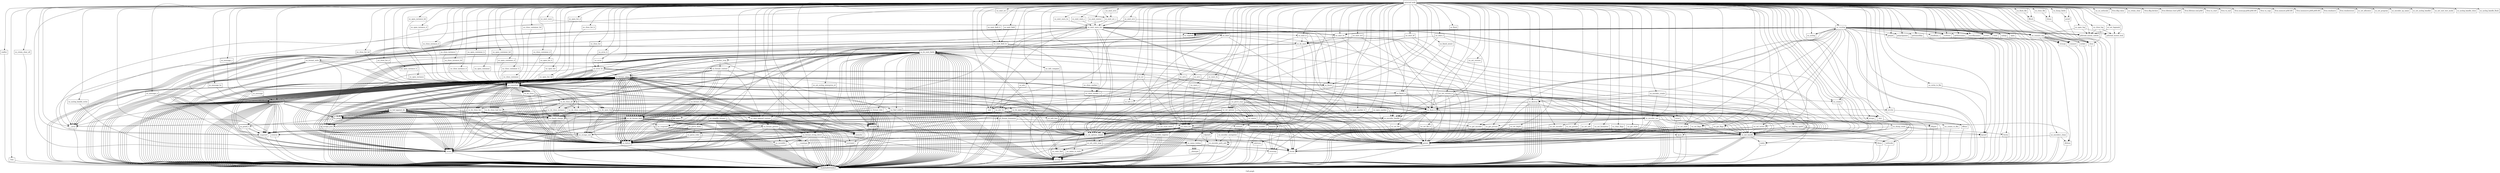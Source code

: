digraph "Call graph" {
	label="Call graph";

	Node0x805542890 [shape=record,label="{external node}"];
	Node0x805542890 -> Node0x805542920;
	Node0x805542890 -> Node0x805542980;
	Node0x805542890 -> Node0x8055429e0;
	Node0x805542890 -> Node0x805542a40;
	Node0x805542890 -> Node0x805542aa0;
	Node0x805542890 -> Node0x805542b00;
	Node0x805542890 -> Node0x805542b60;
	Node0x805542890 -> Node0x805542bc0;
	Node0x805542890 -> Node0x805542c20;
	Node0x805542890 -> Node0x805542c80;
	Node0x805542890 -> Node0x805542d40;
	Node0x805542890 -> Node0x805543160;
	Node0x805542890 -> Node0x805542e00;
	Node0x805542890 -> Node0x805542ec0;
	Node0x805542890 -> Node0x8055434c0;
	Node0x805542890 -> Node0x805543520;
	Node0x805542890 -> Node0x805542f20;
	Node0x805542890 -> Node0x805542fe0;
	Node0x805542890 -> Node0x805543580;
	Node0x805542890 -> Node0x805543040;
	Node0x805542890 -> Node0x8055430a0;
	Node0x805542890 -> Node0x805543100;
	Node0x805542890 -> Node0x805543340;
	Node0x805542890 -> Node0x8055433a0;
	Node0x805542890 -> Node0x8055436a0;
	Node0x805542890 -> Node0x805543700;
	Node0x805542890 -> Node0x805543760;
	Node0x805542890 -> Node0x8055431c0;
	Node0x805542890 -> Node0x805543220;
	Node0x805542890 -> Node0x805543280;
	Node0x805542890 -> Node0x8055437c0;
	Node0x805542890 -> Node0x805543820;
	Node0x805542890 -> Node0x805543880;
	Node0x805542890 -> Node0x8055438e0;
	Node0x805542890 -> Node0x805543940;
	Node0x805542890 -> Node0x8055439a0;
	Node0x805542890 -> Node0x805543a00;
	Node0x805542890 -> Node0x805543a60;
	Node0x805542890 -> Node0x805543ac0;
	Node0x805542890 -> Node0x805543c40;
	Node0x805542890 -> Node0x805543ee0;
	Node0x805542890 -> Node0x805543f40;
	Node0x805542890 -> Node0x805543fa0;
	Node0x805542890 -> Node0x8055f3000;
	Node0x805542890 -> Node0x8055f3540;
	Node0x805542890 -> Node0x8055f3480;
	Node0x805542890 -> Node0x8055f34e0;
	Node0x805542890 -> Node0x8055f3300;
	Node0x805542890 -> Node0x8055f3660;
	Node0x805542890 -> Node0x8055f35a0;
	Node0x805542890 -> Node0x8055f36c0;
	Node0x805542890 -> Node0x8055f3720;
	Node0x805542890 -> Node0x8055f3420;
	Node0x805542890 -> Node0x8055f3780;
	Node0x805542890 -> Node0x8055f37e0;
	Node0x805542890 -> Node0x8055f3840;
	Node0x805542890 -> Node0x8055f38a0;
	Node0x805542890 -> Node0x8055f3900;
	Node0x805542890 -> Node0x8055f3960;
	Node0x805542890 -> Node0x8055f39c0;
	Node0x805542890 -> Node0x8055f3a20;
	Node0x805542890 -> Node0x8055f3a80;
	Node0x805542890 -> Node0x8055f3ae0;
	Node0x805542890 -> Node0x8055f3b40;
	Node0x805542890 -> Node0x8055f3ba0;
	Node0x805542890 -> Node0x8055f3c00;
	Node0x805542890 -> Node0x8055f3c60;
	Node0x805542890 -> Node0x8055f3d20;
	Node0x805542890 -> Node0x8055f3d80;
	Node0x805542890 -> Node0x8055f3de0;
	Node0x805542890 -> Node0x8055f3ea0;
	Node0x805542890 -> Node0x8055f3f00;
	Node0x805542890 -> Node0x8055f3f60;
	Node0x805542890 -> Node0x8055f3fc0;
	Node0x805542890 -> Node0x8055f4020;
	Node0x805542890 -> Node0x8055f4080;
	Node0x805542890 -> Node0x8055f40e0;
	Node0x805542890 -> Node0x8055f4140;
	Node0x805542890 -> Node0x8055f41a0;
	Node0x805542890 -> Node0x8055f42c0;
	Node0x805542890 -> Node0x8055f46e0;
	Node0x805542890 -> Node0x8055f4860;
	Node0x805542890 -> Node0x8055f48c0;
	Node0x805542890 -> Node0x8055f4920;
	Node0x805542890 -> Node0x8055f4980;
	Node0x805542890 -> Node0x8055f49e0;
	Node0x805542890 -> Node0x8055f4a40;
	Node0x805542890 -> Node0x8055f4aa0;
	Node0x805542890 -> Node0x8055f4b00;
	Node0x805542890 -> Node0x8055f4b60;
	Node0x805542890 -> Node0x8055f4bc0;
	Node0x805542890 -> Node0x8055f4c20;
	Node0x805542890 -> Node0x8055f4c80;
	Node0x805542890 -> Node0x8055f4ce0;
	Node0x805542890 -> Node0x8055f4d40;
	Node0x805542890 -> Node0x8055f4da0;
	Node0x805542890 -> Node0x8055f4e00;
	Node0x805542890 -> Node0x8055f4e60;
	Node0x805542890 -> Node0x8055f4ec0;
	Node0x805542890 -> Node0x8055f4f20;
	Node0x805542890 -> Node0x8055f4f80;
	Node0x805542890 -> Node0x8055f4fe0;
	Node0x805542890 -> Node0x8055f5040;
	Node0x805542890 -> Node0x8055f50a0;
	Node0x805542890 -> Node0x8055f5100;
	Node0x805542890 -> Node0x8055f5160;
	Node0x805542890 -> Node0x8055f51c0;
	Node0x805542890 -> Node0x8055f5220;
	Node0x805542890 -> Node0x8055f5280;
	Node0x805542890 -> Node0x8055f52e0;
	Node0x805542890 -> Node0x8055f5340;
	Node0x805542890 -> Node0x8055f53a0;
	Node0x805542890 -> Node0x8055f5400;
	Node0x805542890 -> Node0x8055f5460;
	Node0x805542890 -> Node0x8055f54c0;
	Node0x805542890 -> Node0x8055f5520;
	Node0x805542890 -> Node0x8055f5580;
	Node0x805542890 -> Node0x8055f55e0;
	Node0x805542890 -> Node0x8055f5640;
	Node0x805542890 -> Node0x8055f56a0;
	Node0x805542890 -> Node0x8055f5700;
	Node0x805542890 -> Node0x8055f5760;
	Node0x805542890 -> Node0x8055f57c0;
	Node0x805542890 -> Node0x8055f5820;
	Node0x805542890 -> Node0x8055f5880;
	Node0x805542890 -> Node0x8055f58e0;
	Node0x805542890 -> Node0x8055f5940;
	Node0x805542890 -> Node0x8055f59a0;
	Node0x805542890 -> Node0x8055f5a00;
	Node0x805542890 -> Node0x8055f5a60;
	Node0x805542890 -> Node0x8055f5ac0;
	Node0x805542890 -> Node0x8055f5b20;
	Node0x805542890 -> Node0x8055f5b80;
	Node0x805542890 -> Node0x8055f5be0;
	Node0x805542890 -> Node0x8055f5c40;
	Node0x805542890 -> Node0x8055f5ca0;
	Node0x805542890 -> Node0x8055f5d00;
	Node0x805542890 -> Node0x8055f5d60;
	Node0x805542890 -> Node0x8055f5dc0;
	Node0x805542890 -> Node0x8055f5e20;
	Node0x805542890 -> Node0x8055f5e80;
	Node0x805542890 -> Node0x8055f5ee0;
	Node0x805542890 -> Node0x8055f5f40;
	Node0x805542890 -> Node0x8055f5fa0;
	Node0x805542890 -> Node0x80504f000;
	Node0x805542890 -> Node0x80504f060;
	Node0x805542890 -> Node0x80504f0c0;
	Node0x805542890 -> Node0x80504f120;
	Node0x805542890 -> Node0x80504f180;
	Node0x805542890 -> Node0x80504f1e0;
	Node0x805542890 -> Node0x80504f240;
	Node0x805542890 -> Node0x80504f2a0;
	Node0x805542890 -> Node0x80504f300;
	Node0x805542890 -> Node0x80504f360;
	Node0x805542890 -> Node0x80504f3c0;
	Node0x805542890 -> Node0x8055f3e40;
	Node0x805542890 -> Node0x80504f420;
	Node0x805542890 -> Node0x80504f480;
	Node0x805542890 -> Node0x805543be0;
	Node0x805542890 -> Node0x80504f4e0;
	Node0x805542890 -> Node0x80504f540;
	Node0x805542890 -> Node0x80504f5a0;
	Node0x805542890 -> Node0x80504f600;
	Node0x805542890 -> Node0x80504f660;
	Node0x805542890 -> Node0x80504f720;
	Node0x805542890 -> Node0x80504f780;
	Node0x805542890 -> Node0x80504f7e0;
	Node0x805542890 -> Node0x80504f840;
	Node0x805542890 -> Node0x80504f8a0;
	Node0x805542890 -> Node0x80504f900;
	Node0x805542890 -> Node0x80504f960;
	Node0x805542890 -> Node0x80504f9c0;
	Node0x805542890 -> Node0x80504fa20;
	Node0x805542890 -> Node0x80504fa80;
	Node0x805542890 -> Node0x80504fae0;
	Node0x805542890 -> Node0x80504fb40;
	Node0x805542890 -> Node0x80504fba0;
	Node0x805542890 -> Node0x80504ffc0;
	Node0x805542890 -> Node0x805050020;
	Node0x805542890 -> Node0x805050080;
	Node0x805542890 -> Node0x80504fc00;
	Node0x805542890 -> Node0x80504fc60;
	Node0x805542890 -> Node0x80504fd20;
	Node0x805542890 -> Node0x80504fd80;
	Node0x805542890 -> Node0x80504fde0;
	Node0x805542890 -> Node0x80504fe40;
	Node0x805542890 -> Node0x80504fea0;
	Node0x805542890 -> Node0x80504ff00;
	Node0x805542890 -> Node0x80504ff60;
	Node0x805542920 [shape=record,label="{realloc}"];
	Node0x805542920 -> Node0x8055428c0;
	Node0x805542980 [shape=record,label="{free}"];
	Node0x805542980 -> Node0x8055428c0;
	Node0x8055429e0 [shape=record,label="{xo_no_setlocale}"];
	Node0x805542a40 [shape=record,label="{xo_retain_clear_all}"];
	Node0x805542a40 -> Node0x8055428c0;
	Node0x805542aa0 [shape=record,label="{llvm.dbg.value}"];
	Node0x805542b00 [shape=record,label="{xo_retain_clear}"];
	Node0x805542b60 [shape=record,label="{llvm.dbg.declare}"];
	Node0x805542bc0 [shape=record,label="{llvm.lifetime.start.p0i8}"];
	Node0x805542c20 [shape=record,label="{llvm.lifetime.end.p0i8}"];
	Node0x805542c80 [shape=record,label="{xo_warn_hc}"];
	Node0x805542c80 -> Node0x805542ce0;
	Node0x805542d40 [shape=record,label="{llvm.va_start}"];
	Node0x805542ce0 [shape=record,label="{xo_warn_hcv}"];
	Node0x805542ce0 -> Node0x805542da0;
	Node0x805542ce0 -> Node0x805542e00;
	Node0x805542ce0 -> Node0x805542e60;
	Node0x805542ce0 -> Node0x805542ec0;
	Node0x805542ce0 -> Node0x805542ec0;
	Node0x805542ce0 -> Node0x8055428c0;
	Node0x805542ce0 -> Node0x8055428c0;
	Node0x805542ce0 -> Node0x805542f20;
	Node0x805542ce0 -> Node0x8055428c0;
	Node0x805542ce0 -> Node0x805542f20;
	Node0x805542ce0 -> Node0x805542f80;
	Node0x805542ce0 -> Node0x8055428c0;
	Node0x805542ce0 -> Node0x8055428c0;
	Node0x805542ce0 -> Node0x805542fe0;
	Node0x805542ce0 -> Node0x8055428c0;
	Node0x805542ce0 -> Node0x805542ec0;
	Node0x805542ce0 -> Node0x8055428c0;
	Node0x805542ce0 -> Node0x8055428c0;
	Node0x805542ce0 -> Node0x8055428c0;
	Node0x805542ce0 -> Node0x8055428c0;
	Node0x805542ce0 -> Node0x805543040;
	Node0x805542ce0 -> Node0x805542fe0;
	Node0x805542ce0 -> Node0x8055430a0;
	Node0x805542ce0 -> Node0x805543100;
	Node0x805543160 [shape=record,label="{llvm.va_end}"];
	Node0x805542da0 [shape=record,label="{xo_init_handle}"];
	Node0x805542da0 -> Node0x8055431c0;
	Node0x805542da0 -> Node0x805543220;
	Node0x805542da0 -> Node0x805542e00;
	Node0x805542da0 -> Node0x805542e00;
	Node0x805542da0 -> Node0x805542e00;
	Node0x805542da0 -> Node0x805543280;
	Node0x805542da0 -> Node0x8055428c0;
	Node0x805542da0 -> Node0x8055428c0;
	Node0x805542da0 -> Node0x8055428c0;
	Node0x805542da0 -> Node0x8055432e0;
	Node0x805542e00 [shape=record,label="{getenv}"];
	Node0x805542e00 -> Node0x8055428c0;
	Node0x805542e60 [shape=record,label="{xo_set_options_simple}"];
	Node0x805542e60 -> Node0x805542ec0;
	Node0x805542e60 -> Node0x805543340;
	Node0x805542e60 -> Node0x805543340;
	Node0x805542e60 -> Node0x8055433a0;
	Node0x805542e60 -> Node0x805543400;
	Node0x805542e60 -> Node0x805543460;
	Node0x805542e60 -> Node0x8055433a0;
	Node0x805542e60 -> Node0x8055432e0;
	Node0x805542ec0 [shape=record,label="{strlen}"];
	Node0x805542ec0 -> Node0x8055428c0;
	Node0x8055434c0 [shape=record,label="{llvm.memcpy.p0i8.p0i8.i64}"];
	Node0x805543520 [shape=record,label="{llvm.va_copy}"];
	Node0x805542f20 [shape=record,label="{vsnprintf}"];
	Node0x805542f20 -> Node0x8055428c0;
	Node0x805542f80 [shape=record,label="{xo_escape_xml}"];
	Node0x805542f80 -> Node0x8055428c0;
	Node0x805542f80 -> Node0x805542ec0;
	Node0x805542fe0 [shape=record,label="{strerror}"];
	Node0x805542fe0 -> Node0x8055428c0;
	Node0x805543580 [shape=record,label="{llvm.memset.p0i8.i64}"];
	Node0x805543040 [shape=record,label="{vfprintf}"];
	Node0x805543040 -> Node0x8055428c0;
	Node0x8055430a0 [shape=record,label="{fprintf}"];
	Node0x8055430a0 -> Node0x8055428c0;
	Node0x805543100 [shape=record,label="{fputc}"];
	Node0x805543100 -> Node0x8055428c0;
	Node0x805543340 [shape=record,label="{strchr}"];
	Node0x805543340 -> Node0x8055428c0;
	Node0x8055433a0 [shape=record,label="{strcmp}"];
	Node0x8055433a0 -> Node0x8055428c0;
	Node0x805543400 [shape=record,label="{xo_set_color_map}"];
	Node0x805543400 -> Node0x805542ec0;
	Node0x805543400 -> Node0x805543340;
	Node0x805543400 -> Node0x805543340;
	Node0x805543400 -> Node0x8055435e0;
	Node0x805543400 -> Node0x8055435e0;
	Node0x8055438e0 [shape=record,label="{__error}"];
	Node0x8055438e0 -> Node0x8055428c0;
	Node0x805543460 [shape=record,label="{xo_name_lookup}"];
	Node0x805543460 -> Node0x805542ec0;
	Node0x805543460 -> Node0x805543640;
	Node0x805543460 -> Node0x805543640;
	Node0x805543460 -> Node0x805543640;
	Node0x805543460 -> Node0x8055436a0;
	Node0x8055432e0 [shape=record,label="{xo_failure}"];
	Node0x8055432e0 -> Node0x805542ce0;
	Node0x805543640 [shape=record,label="{__sbistype}"];
	Node0x8055436a0 [shape=record,label="{strncmp}"];
	Node0x8055436a0 -> Node0x8055428c0;
	Node0x8055435e0 [shape=record,label="{xo_color_find}"];
	Node0x8055435e0 -> Node0x8055433a0;
	Node0x8055435e0 -> Node0x8055433a0;
	Node0x8055435e0 -> Node0x8055433a0;
	Node0x8055435e0 -> Node0x8055433a0;
	Node0x8055435e0 -> Node0x8055433a0;
	Node0x8055435e0 -> Node0x8055433a0;
	Node0x8055435e0 -> Node0x8055433a0;
	Node0x8055435e0 -> Node0x8055433a0;
	Node0x8055435e0 -> Node0x8055433a0;
	Node0x805543700 [shape=record,label="{xo_write_to_file}"];
	Node0x805543700 -> Node0x8055430a0;
	Node0x805543760 [shape=record,label="{xo_flush_file}"];
	Node0x805543760 -> Node0x8055437c0;
	Node0x8055431c0 [shape=record,label="{fileno}"];
	Node0x8055431c0 -> Node0x8055428c0;
	Node0x805543220 [shape=record,label="{isatty}"];
	Node0x805543220 -> Node0x8055428c0;
	Node0x805543280 [shape=record,label="{setlocale}"];
	Node0x805543280 -> Node0x8055428c0;
	Node0x8055437c0 [shape=record,label="{fflush}"];
	Node0x8055437c0 -> Node0x8055428c0;
	Node0x805543820 [shape=record,label="{xo_warn_c}"];
	Node0x805543820 -> Node0x805542ce0;
	Node0x805543880 [shape=record,label="{xo_warn}"];
	Node0x805543880 -> Node0x8055438e0;
	Node0x805543880 -> Node0x805542ce0;
	Node0x805543940 [shape=record,label="{xo_warnx}"];
	Node0x805543940 -> Node0x805542ce0;
	Node0x8055439a0 [shape=record,label="{xo_err}"];
	Node0x8055439a0 -> Node0x8055438e0;
	Node0x8055439a0 -> Node0x805542ce0;
	Node0x8055439a0 -> Node0x805543a00;
	Node0x8055439a0 -> Node0x805543a60;
	Node0x805543a00 [shape=record,label="{xo_finish}"];
	Node0x805543a00 -> Node0x805543ac0;
	Node0x805543a60 [shape=record,label="{exit}"];
	Node0x805543a60 -> Node0x8055428c0;
	Node0x805543ac0 [shape=record,label="{xo_finish_h}"];
	Node0x805543ac0 -> Node0x805542da0;
	Node0x805543ac0 -> Node0x805542e00;
	Node0x805543ac0 -> Node0x805542e60;
	Node0x805543ac0 -> Node0x805543b20;
	Node0x805543ac0 -> Node0x805543b80;
	Node0x805543ac0 -> Node0x805543be0;
	Node0x805543ac0 -> Node0x805543c40;
	Node0x805543b20 [shape=record,label="{xo_do_close_all}"];
	Node0x805543b20 -> Node0x805543ca0;
	Node0x805543b20 -> Node0x805543d00;
	Node0x805543b20 -> Node0x805543d60;
	Node0x805543b20 -> Node0x805543dc0;
	Node0x805543b20 -> Node0x805543e20;
	Node0x805543b20 -> Node0x8055432e0;
	Node0x805543b80 [shape=record,label="{xo_printf}"];
	Node0x805543b80 -> Node0x805543e80;
	Node0x805543c40 [shape=record,label="{xo_flush_h}"];
	Node0x805543c40 -> Node0x805542da0;
	Node0x805543c40 -> Node0x805542e00;
	Node0x805543c40 -> Node0x805542e60;
	Node0x805543c40 -> Node0x805543be0;
	Node0x805543c40 -> Node0x8055428c0;
	Node0x805543c40 -> Node0x8055428c0;
	Node0x805543c40 -> Node0x8055428c0;
	Node0x805543e80 [shape=record,label="{xo_printf_v}"];
	Node0x805543e80 -> Node0x805542f20;
	Node0x805543e80 -> Node0x8055428c0;
	Node0x805543e80 -> Node0x805542f20;
	Node0x805543ca0 [shape=record,label="{xo_do_close_container}"];
	Node0x805543ca0 -> Node0x805542da0;
	Node0x805543ca0 -> Node0x805542e00;
	Node0x805543ca0 -> Node0x805542e60;
	Node0x805543ca0 -> Node0x805542ec0;
	Node0x805543ca0 -> Node0x8055432e0;
	Node0x805543ca0 -> Node0x805543e20;
	Node0x805543ca0 -> Node0x805543b80;
	Node0x805543ca0 -> Node0x805543e20;
	Node0x805543ca0 -> Node0x805543b80;
	Node0x805543ca0 -> Node0x805543e20;
	Node0x805543ca0 -> Node0x805543e20;
	Node0x805543ca0 -> Node0x805543be0;
	Node0x805543d00 [shape=record,label="{xo_do_close_list}"];
	Node0x805543d00 -> Node0x805542ec0;
	Node0x805543d00 -> Node0x8055432e0;
	Node0x805543d00 -> Node0x805543e20;
	Node0x805543d00 -> Node0x805543b80;
	Node0x805543d00 -> Node0x805543e20;
	Node0x805543d00 -> Node0x805543be0;
	Node0x805543d00 -> Node0x805543e20;
	Node0x805543d60 [shape=record,label="{xo_do_close_instance}"];
	Node0x805543d60 -> Node0x805542da0;
	Node0x805543d60 -> Node0x805542e00;
	Node0x805543d60 -> Node0x805542e60;
	Node0x805543d60 -> Node0x805542ec0;
	Node0x805543d60 -> Node0x8055432e0;
	Node0x805543d60 -> Node0x805543e20;
	Node0x805543d60 -> Node0x805543b80;
	Node0x805543d60 -> Node0x805543e20;
	Node0x805543d60 -> Node0x805543b80;
	Node0x805543d60 -> Node0x805543e20;
	Node0x805543d60 -> Node0x805543e20;
	Node0x805543d60 -> Node0x805543be0;
	Node0x805543dc0 [shape=record,label="{xo_do_close_leaf_list}"];
	Node0x805543dc0 -> Node0x805542ec0;
	Node0x805543dc0 -> Node0x8055432e0;
	Node0x805543dc0 -> Node0x805543e20;
	Node0x805543dc0 -> Node0x805543b80;
	Node0x805543dc0 -> Node0x805543be0;
	Node0x805543dc0 -> Node0x805543e20;
	Node0x805543e20 [shape=record,label="{xo_depth_change}"];
	Node0x805543e20 -> Node0x8055428c0;
	Node0x805543e20 -> Node0x8055432e0;
	Node0x805543e20 -> Node0x805542ec0;
	Node0x805543e20 -> Node0x8055428c0;
	Node0x805543e20 -> Node0x8055432e0;
	Node0x805543e20 -> Node0x8055433a0;
	Node0x805543e20 -> Node0x8055432e0;
	Node0x805543e20 -> Node0x8055432e0;
	Node0x805543e20 -> Node0x8055432e0;
	Node0x805543e20 -> Node0x8055428c0;
	Node0x805543e20 -> Node0x8055428c0;
	Node0x805543ee0 [shape=record,label="{xo_errx}"];
	Node0x805543ee0 -> Node0x805542ce0;
	Node0x805543ee0 -> Node0x805543a00;
	Node0x805543ee0 -> Node0x805543a60;
	Node0x805543f40 [shape=record,label="{xo_errc}"];
	Node0x805543f40 -> Node0x805542ce0;
	Node0x805543f40 -> Node0x805543a00;
	Node0x805543f40 -> Node0x805543a60;
	Node0x805543fa0 [shape=record,label="{xo_message_hcv}"];
	Node0x805543fa0 -> Node0x805542da0;
	Node0x805543fa0 -> Node0x805542e00;
	Node0x805543fa0 -> Node0x805542e60;
	Node0x805543fa0 -> Node0x805542ec0;
	Node0x805543fa0 -> Node0x8055428c0;
	Node0x805543fa0 -> Node0x8055428c0;
	Node0x805543fa0 -> Node0x805542f20;
	Node0x805543fa0 -> Node0x8055428c0;
	Node0x805543fa0 -> Node0x805542f20;
	Node0x805543fa0 -> Node0x805542f80;
	Node0x805543fa0 -> Node0x805542fe0;
	Node0x805543fa0 -> Node0x8055428c0;
	Node0x805543fa0 -> Node0x805542ec0;
	Node0x805543fa0 -> Node0x8055428c0;
	Node0x805543fa0 -> Node0x8055428c0;
	Node0x805543fa0 -> Node0x8055428c0;
	Node0x805543fa0 -> Node0x8055428c0;
	Node0x805543fa0 -> Node0x8055428c0;
	Node0x805543fa0 -> Node0x8055428c0;
	Node0x805543fa0 -> Node0x805542f20;
	Node0x805543fa0 -> Node0x805542f20;
	Node0x805543fa0 -> Node0x805542fe0;
	Node0x805543fa0 -> Node0x8055f3000;
	Node0x805543fa0 -> Node0x8055f3060;
	Node0x805543fa0 -> Node0x805543e80;
	Node0x805543fa0 -> Node0x805542fe0;
	Node0x805543fa0 -> Node0x805543b80;
	Node0x805543fa0 -> Node0x805543b80;
	Node0x805543fa0 -> Node0x8055428c0;
	Node0x805543fa0 -> Node0x8055428c0;
	Node0x805543fa0 -> Node0x805543c40;
	Node0x8055f3000 [shape=record,label="{snprintf}"];
	Node0x8055f3000 -> Node0x8055428c0;
	Node0x8055f3060 [shape=record,label="{xo_buf_append_div}"];
	Node0x8055f3060 -> Node0x805542ec0;
	Node0x8055f3060 -> Node0x8055428c0;
	Node0x8055f3060 -> Node0x8055428c0;
	Node0x8055f3060 -> Node0x8055428c0;
	Node0x8055f3060 -> Node0x805542f80;
	Node0x8055f3060 -> Node0x8055f30c0;
	Node0x8055f3060 -> Node0x8055428c0;
	Node0x8055f3060 -> Node0x8055428c0;
	Node0x8055f3060 -> Node0x8055428c0;
	Node0x8055f3060 -> Node0x8055f3120;
	Node0x8055f3060 -> Node0x8055428c0;
	Node0x8055f3060 -> Node0x805542ec0;
	Node0x8055f3060 -> Node0x8055428c0;
	Node0x8055f3060 -> Node0x8055428c0;
	Node0x8055f3060 -> Node0x8055f3120;
	Node0x8055f3060 -> Node0x8055428c0;
	Node0x8055f3060 -> Node0x8055428c0;
	Node0x8055f3060 -> Node0x8055428c0;
	Node0x8055f3060 -> Node0x8055428c0;
	Node0x8055f3060 -> Node0x805542ec0;
	Node0x8055f3060 -> Node0x8055428c0;
	Node0x8055f3060 -> Node0x8055428c0;
	Node0x8055f3060 -> Node0x8055428c0;
	Node0x8055f3060 -> Node0x8055428c0;
	Node0x8055f3060 -> Node0x805542f80;
	Node0x8055f3060 -> Node0x8055f30c0;
	Node0x8055f3060 -> Node0x8055428c0;
	Node0x8055f3060 -> Node0x8055428c0;
	Node0x8055f3060 -> Node0x805542ec0;
	Node0x8055f3060 -> Node0x8055428c0;
	Node0x8055f3060 -> Node0x8055428c0;
	Node0x8055f3060 -> Node0x805542ec0;
	Node0x8055f3060 -> Node0x8055428c0;
	Node0x8055f3060 -> Node0x805542f80;
	Node0x8055f3060 -> Node0x8055f30c0;
	Node0x8055f3060 -> Node0x8055428c0;
	Node0x8055f3060 -> Node0x805542ec0;
	Node0x8055f3060 -> Node0x8055428c0;
	Node0x8055f3060 -> Node0x8055428c0;
	Node0x8055f3060 -> Node0x8055428c0;
	Node0x8055f3060 -> Node0x805542f80;
	Node0x8055f3060 -> Node0x8055f30c0;
	Node0x8055f3060 -> Node0x8055428c0;
	Node0x8055f3060 -> Node0x8055f3180;
	Node0x8055f3060 -> Node0x8055428c0;
	Node0x8055f3060 -> Node0x805542ec0;
	Node0x8055f3060 -> Node0x8055428c0;
	Node0x8055f3060 -> Node0x805542f80;
	Node0x8055f3060 -> Node0x8055f30c0;
	Node0x8055f3060 -> Node0x8055428c0;
	Node0x8055f3060 -> Node0x8055428c0;
	Node0x8055f3060 -> Node0x805542ec0;
	Node0x8055f3060 -> Node0x8055428c0;
	Node0x8055f3060 -> Node0x805542f80;
	Node0x8055f3060 -> Node0x8055f30c0;
	Node0x8055f3060 -> Node0x8055428c0;
	Node0x8055f3060 -> Node0x8055428c0;
	Node0x8055f3060 -> Node0x8055428c0;
	Node0x8055f3060 -> Node0x8055f3120;
	Node0x8055f3060 -> Node0x8055f31e0;
	Node0x8055f3060 -> Node0x8055f3240;
	Node0x8055f3060 -> Node0x8055428c0;
	Node0x8055f3060 -> Node0x8055428c0;
	Node0x8055f3060 -> Node0x8055428c0;
	Node0x8055f30c0 [shape=record,label="{xo_escape_json}"];
	Node0x8055f30c0 -> Node0x8055428c0;
	Node0x8055f3120 [shape=record,label="{xo_do_format_field}"];
	Node0x8055f3120 -> Node0x8055f32a0;
	Node0x8055f3120 -> Node0x8055432e0;
	Node0x8055f3120 -> Node0x8055f3300;
	Node0x8055f3120 -> Node0x8055432e0;
	Node0x8055f3120 -> Node0x8055432e0;
	Node0x8055f3120 -> Node0x8055428c0;
	Node0x8055f3120 -> Node0x8055432e0;
	Node0x8055f3120 -> Node0x805542fe0;
	Node0x8055f3120 -> Node0x805542ec0;
	Node0x8055f3120 -> Node0x805542ec0;
	Node0x8055f3120 -> Node0x8055428c0;
	Node0x8055f3120 -> Node0x805542f80;
	Node0x8055f3120 -> Node0x8055f30c0;
	Node0x8055f3120 -> Node0x8055428c0;
	Node0x8055f3120 -> Node0x8055f32a0;
	Node0x8055f3120 -> Node0x8055428c0;
	Node0x8055f3120 -> Node0x8055f3360;
	Node0x8055f3120 -> Node0x805542f80;
	Node0x8055f3120 -> Node0x8055f30c0;
	Node0x8055f3120 -> Node0x8055428c0;
	Node0x8055f3120 -> Node0x8055f3300;
	Node0x8055f3120 -> Node0x8055f32a0;
	Node0x8055f3120 -> Node0x8055f33c0;
	Node0x8055f3120 -> Node0x8055f3300;
	Node0x8055f3180 [shape=record,label="{xo_info_find}"];
	Node0x8055f3180 -> Node0x8055f3420;
	Node0x8055f31e0 [shape=record,label="{xo_data_append_content}"];
	Node0x8055f31e0 -> Node0x8055f32a0;
	Node0x8055f31e0 -> Node0x8055f33c0;
	Node0x8055f3240 [shape=record,label="{xo_format_humanize}"];
	Node0x8055f3240 -> Node0x8055428c0;
	Node0x8055f3240 -> Node0x8055f3480;
	Node0x8055f3240 -> Node0x8055438e0;
	Node0x8055f3240 -> Node0x8055428c0;
	Node0x8055f3240 -> Node0x8055f34e0;
	Node0x8055f3540 [shape=record,label="{llvm.memmove.p0i8.p0i8.i64}"];
	Node0x8055f3480 [shape=record,label="{strtoull}"];
	Node0x8055f3480 -> Node0x8055428c0;
	Node0x8055f34e0 [shape=record,label="{humanize_number}"];
	Node0x8055f34e0 -> Node0x8055428c0;
	Node0x8055f32a0 [shape=record,label="{xo_format_string_direct}"];
	Node0x8055f32a0 -> Node0x8055428c0;
	Node0x8055f32a0 -> Node0x8055432e0;
	Node0x8055f32a0 -> Node0x8055432e0;
	Node0x8055f32a0 -> Node0x8055f35a0;
	Node0x8055f32a0 -> Node0x8055432e0;
	Node0x8055f32a0 -> Node0x8055f3600;
	Node0x8055f32a0 -> Node0x8055f3660;
	Node0x8055f32a0 -> Node0x805542ec0;
	Node0x8055f32a0 -> Node0x8055428c0;
	Node0x8055f32a0 -> Node0x8055428c0;
	Node0x8055f32a0 -> Node0x8055428c0;
	Node0x8055f32a0 -> Node0x8055432e0;
	Node0x8055f32a0 -> Node0x8055428c0;
	Node0x8055f32a0 -> Node0x8055428c0;
	Node0x8055f32a0 -> Node0x8055f36c0;
	Node0x8055f32a0 -> Node0x8055432e0;
	Node0x8055f33c0 [shape=record,label="{xo_format_gettext}"];
	Node0x8055f33c0 -> Node0x8055428c0;
	Node0x8055f33c0 -> Node0x8055f3300;
	Node0x8055f33c0 -> Node0x8055432e0;
	Node0x8055f33c0 -> Node0x8055432e0;
	Node0x8055f33c0 -> Node0x8055432e0;
	Node0x8055f33c0 -> Node0x8055f3660;
	Node0x8055f33c0 -> Node0x8055f3600;
	Node0x8055f33c0 -> Node0x8055f3660;
	Node0x8055f33c0 -> Node0x805542ec0;
	Node0x8055f33c0 -> Node0x8055f32a0;
	Node0x8055f3300 [shape=record,label="{memchr}"];
	Node0x8055f3300 -> Node0x8055428c0;
	Node0x8055f3660 [shape=record,label="{___runetype}"];
	Node0x8055f3660 -> Node0x8055428c0;
	Node0x8055f3600 [shape=record,label="{xo_wcwidth}"];
	Node0x8055f35a0 [shape=record,label="{mbrtowc}"];
	Node0x8055f35a0 -> Node0x8055428c0;
	Node0x8055f36c0 [shape=record,label="{wcrtomb}"];
	Node0x8055f36c0 -> Node0x8055428c0;
	Node0x8055f3720 [shape=record,label="{xo_info_compare}"];
	Node0x8055f3720 -> Node0x8055433a0;
	Node0x8055f3420 [shape=record,label="{bsearch}"];
	Node0x8055f3420 -> Node0x8055428c0;
	Node0x8055f3360 [shape=record,label="{xo_vsnprintf}"];
	Node0x8055f3360 -> Node0x8055428c0;
	Node0x8055f3360 -> Node0x805542f20;
	Node0x8055f3360 -> Node0x8055428c0;
	Node0x8055f3360 -> Node0x8055428c0;
	Node0x8055f3360 -> Node0x805542f20;
	Node0x8055f3780 [shape=record,label="{xo_message_hc}"];
	Node0x8055f3780 -> Node0x805543fa0;
	Node0x8055f37e0 [shape=record,label="{xo_message_c}"];
	Node0x8055f37e0 -> Node0x805543fa0;
	Node0x8055f3840 [shape=record,label="{xo_message_e}"];
	Node0x8055f3840 -> Node0x8055438e0;
	Node0x8055f3840 -> Node0x805543fa0;
	Node0x8055f38a0 [shape=record,label="{xo_message}"];
	Node0x8055f38a0 -> Node0x805543fa0;
	Node0x8055f3900 [shape=record,label="{xo_create}"];
	Node0x8055f3900 -> Node0x8055428c0;
	Node0x8055f3900 -> Node0x805542da0;
	Node0x8055f3960 [shape=record,label="{xo_create_to_file}"];
	Node0x8055f3960 -> Node0x8055428c0;
	Node0x8055f3960 -> Node0x805542da0;
	Node0x8055f39c0 [shape=record,label="{xo_close_file}"];
	Node0x8055f39c0 -> Node0x8055f3a20;
	Node0x8055f3a20 [shape=record,label="{fclose}"];
	Node0x8055f3a20 -> Node0x8055428c0;
	Node0x8055f3a80 [shape=record,label="{xo_set_file_h}"];
	Node0x8055f3a80 -> Node0x805542da0;
	Node0x8055f3a80 -> Node0x805542e00;
	Node0x8055f3a80 -> Node0x805542e60;
	Node0x8055f3a80 -> Node0x8055432e0;
	Node0x8055f3ae0 [shape=record,label="{xo_set_file}"];
	Node0x8055f3ae0 -> Node0x805542da0;
	Node0x8055f3ae0 -> Node0x805542e00;
	Node0x8055f3ae0 -> Node0x805542e60;
	Node0x8055f3ae0 -> Node0x8055432e0;
	Node0x8055f3b40 [shape=record,label="{xo_destroy}"];
	Node0x8055f3b40 -> Node0x805542da0;
	Node0x8055f3b40 -> Node0x805542e00;
	Node0x8055f3b40 -> Node0x805542e60;
	Node0x8055f3b40 -> Node0x805543c40;
	Node0x8055f3b40 -> Node0x8055428c0;
	Node0x8055f3b40 -> Node0x8055428c0;
	Node0x8055f3b40 -> Node0x8055428c0;
	Node0x8055f3b40 -> Node0x8055428c0;
	Node0x8055f3b40 -> Node0x8055428c0;
	Node0x8055f3b40 -> Node0x8055428c0;
	Node0x8055f3b40 -> Node0x8055428c0;
	Node0x8055f3b40 -> Node0x8055428c0;
	Node0x8055f3b40 -> Node0x8055428c0;
	Node0x8055f3ba0 [shape=record,label="{xo_set_style}"];
	Node0x8055f3ba0 -> Node0x805542da0;
	Node0x8055f3ba0 -> Node0x805542e00;
	Node0x8055f3ba0 -> Node0x805542e60;
	Node0x8055f3c00 [shape=record,label="{xo_get_style}"];
	Node0x8055f3c00 -> Node0x805542da0;
	Node0x8055f3c00 -> Node0x805542e00;
	Node0x8055f3c00 -> Node0x805542e60;
	Node0x8055f3c60 [shape=record,label="{xo_set_style_name}"];
	Node0x8055f3c60 -> Node0x8055f3cc0;
	Node0x8055f3c60 -> Node0x805542da0;
	Node0x8055f3c60 -> Node0x805542e00;
	Node0x8055f3c60 -> Node0x805542e60;
	Node0x8055f3cc0 [shape=record,label="{xo_name_to_style}"];
	Node0x8055f3cc0 -> Node0x8055433a0;
	Node0x8055f3cc0 -> Node0x8055433a0;
	Node0x8055f3cc0 -> Node0x8055433a0;
	Node0x8055f3cc0 -> Node0x8055433a0;
	Node0x8055f3cc0 -> Node0x8055433a0;
	Node0x8055f3cc0 -> Node0x8055433a0;
	Node0x8055f3d20 [shape=record,label="{xo_set_options}"];
	Node0x8055f3d20 -> Node0x805542da0;
	Node0x8055f3d20 -> Node0x805542e00;
	Node0x8055f3d20 -> Node0x805542e60;
	Node0x8055f3d20 -> Node0x8055f3d80;
	Node0x8055f3d20 -> Node0x8055f3de0;
	Node0x8055f3d20 -> Node0x805542ec0;
	Node0x8055f3d20 -> Node0x805543340;
	Node0x8055f3d20 -> Node0x805543340;
	Node0x8055f3d20 -> Node0x8055433a0;
	Node0x8055f3d20 -> Node0x805543400;
	Node0x8055f3d20 -> Node0x8055f3cc0;
	Node0x8055f3d20 -> Node0x805543940;
	Node0x8055f3d20 -> Node0x805543460;
	Node0x8055f3d20 -> Node0x8055433a0;
	Node0x8055f3d20 -> Node0x8055433a0;
	Node0x8055f3d20 -> Node0x8055f3de0;
	Node0x8055f3d20 -> Node0x8055432e0;
	Node0x8055f3d20 -> Node0x8055433a0;
	Node0x8055f3d20 -> Node0x8055432e0;
	Node0x8055f3d20 -> Node0x8055f3e40;
	Node0x8055f3d20 -> Node0x8055432e0;
	Node0x8055f3d20 -> Node0x805543940;
	Node0x8055f3d80 [shape=record,label="{strspn}"];
	Node0x8055f3d80 -> Node0x8055428c0;
	Node0x8055f3de0 [shape=record,label="{atoi}"];
	Node0x8055f3de0 -> Node0x8055428c0;
	Node0x8055f3ea0 [shape=record,label="{xo_set_flags}"];
	Node0x8055f3ea0 -> Node0x805542da0;
	Node0x8055f3ea0 -> Node0x805542e00;
	Node0x8055f3ea0 -> Node0x805542e60;
	Node0x8055f3f00 [shape=record,label="{xo_get_flags}"];
	Node0x8055f3f00 -> Node0x805542da0;
	Node0x8055f3f00 -> Node0x805542e00;
	Node0x8055f3f00 -> Node0x805542e60;
	Node0x8055f3f60 [shape=record,label="{xo_set_leading_xpath}"];
	Node0x8055f3f60 -> Node0x805542da0;
	Node0x8055f3f60 -> Node0x805542e00;
	Node0x8055f3f60 -> Node0x805542e60;
	Node0x8055f3f60 -> Node0x8055428c0;
	Node0x8055f3f60 -> Node0x805542ec0;
	Node0x8055f3f60 -> Node0x8055428c0;
	Node0x8055f3fc0 [shape=record,label="{xo_set_info}"];
	Node0x8055f3fc0 -> Node0x805542da0;
	Node0x8055f3fc0 -> Node0x805542e00;
	Node0x8055f3fc0 -> Node0x805542e60;
	Node0x8055f4020 [shape=record,label="{xo_set_formatter}"];
	Node0x8055f4020 -> Node0x805542da0;
	Node0x8055f4020 -> Node0x805542e00;
	Node0x8055f4020 -> Node0x805542e60;
	Node0x8055f4080 [shape=record,label="{xo_clear_flags}"];
	Node0x8055f4080 -> Node0x805542da0;
	Node0x8055f4080 -> Node0x805542e00;
	Node0x8055f4080 -> Node0x805542e60;
	Node0x8055f40e0 [shape=record,label="{xo_dump_fields}"];
	Node0x8055f40e0 -> Node0x8055f4140;
	Node0x8055f4140 [shape=record,label="{printf}"];
	Node0x8055f4140 -> Node0x8055428c0;
	Node0x8055f41a0 [shape=record,label="{xo_simplify_format}"];
	Node0x8055f41a0 -> Node0x805542da0;
	Node0x8055f41a0 -> Node0x805542e00;
	Node0x8055f41a0 -> Node0x805542e60;
	Node0x8055f41a0 -> Node0x8055438e0;
	Node0x8055f41a0 -> Node0x8055f4200;
	Node0x8055f41a0 -> Node0x8055428c0;
	Node0x8055f41a0 -> Node0x8055428c0;
	Node0x8055f41a0 -> Node0x8055428c0;
	Node0x8055f41a0 -> Node0x8055428c0;
	Node0x8055f41a0 -> Node0x8055428c0;
	Node0x8055f41a0 -> Node0x8055428c0;
	Node0x8055f41a0 -> Node0x8055428c0;
	Node0x8055f41a0 -> Node0x8055428c0;
	Node0x8055f41a0 -> Node0x8055428c0;
	Node0x8055f41a0 -> Node0x8055f3000;
	Node0x8055f41a0 -> Node0x805542ec0;
	Node0x8055f41a0 -> Node0x8055428c0;
	Node0x8055f41a0 -> Node0x8055428c0;
	Node0x8055f41a0 -> Node0x8055428c0;
	Node0x8055f41a0 -> Node0x8055428c0;
	Node0x8055f41a0 -> Node0x8055428c0;
	Node0x8055f4200 [shape=record,label="{xo_parse_fields}"];
	Node0x8055f4200 -> Node0x8055432e0;
	Node0x8055f4200 -> Node0x8055f4260;
	Node0x8055f4200 -> Node0x8055432e0;
	Node0x8055f4200 -> Node0x8055432e0;
	Node0x8055f4200 -> Node0x8055432e0;
	Node0x8055f4200 -> Node0x8055432e0;
	Node0x8055f4200 -> Node0x8055432e0;
	Node0x8055f4200 -> Node0x8055432e0;
	Node0x8055f4260 [shape=record,label="{xo_parse_roles}"];
	Node0x8055f4260 -> Node0x8055432e0;
	Node0x8055f4260 -> Node0x805543460;
	Node0x8055f4260 -> Node0x805543460;
	Node0x8055f4260 -> Node0x8055432e0;
	Node0x8055f4260 -> Node0x8055432e0;
	Node0x8055f4260 -> Node0x8055432e0;
	Node0x8055f4260 -> Node0x8055432e0;
	Node0x8055f42c0 [shape=record,label="{xo_emit_hv}"];
	Node0x8055f42c0 -> Node0x805542da0;
	Node0x8055f42c0 -> Node0x805542e00;
	Node0x8055f42c0 -> Node0x805542e60;
	Node0x8055f42c0 -> Node0x8055f4320;
	Node0x8055f4320 [shape=record,label="{xo_do_emit}"];
	Node0x8055f4320 -> Node0x8055438e0;
	Node0x8055f4320 -> Node0x8055f4200;
	Node0x8055f4320 -> Node0x8055428c0;
	Node0x8055f4320 -> Node0x8055f4380;
	Node0x8055f4380 [shape=record,label="{xo_do_emit_fields}"];
	Node0x8055f4380 -> Node0x805542ec0;
	Node0x8055f4380 -> Node0x8055428c0;
	Node0x8055f4380 -> Node0x8055428c0;
	Node0x8055f4380 -> Node0x8055428c0;
	Node0x8055f4380 -> Node0x8055428c0;
	Node0x8055f4380 -> Node0x8055428c0;
	Node0x8055f4380 -> Node0x805543c40;
	Node0x8055f4380 -> Node0x8055f43e0;
	Node0x8055f4380 -> Node0x8055f43e0;
	Node0x8055f4380 -> Node0x8055f31e0;
	Node0x8055f4380 -> Node0x8055f3060;
	Node0x8055f4380 -> Node0x8055f4440;
	Node0x8055f4380 -> Node0x8055432e0;
	Node0x8055f4380 -> Node0x8055f44a0;
	Node0x8055f4380 -> Node0x8055f4500;
	Node0x8055f4380 -> Node0x8055428c0;
	Node0x8055f4380 -> Node0x8055428c0;
	Node0x8055f4380 -> Node0x8055428c0;
	Node0x8055f4380 -> Node0x8055f3120;
	Node0x8055f4380 -> Node0x8055428c0;
	Node0x8055f4380 -> Node0x805542ec0;
	Node0x8055f4380 -> Node0x805543340;
	Node0x8055f4380 -> Node0x805542ec0;
	Node0x8055f4380 -> Node0x8055435e0;
	Node0x8055f4380 -> Node0x8055435e0;
	Node0x8055f4380 -> Node0x8055433a0;
	Node0x8055f4380 -> Node0x8055433a0;
	Node0x8055f4380 -> Node0x8055433a0;
	Node0x8055f4380 -> Node0x8055433a0;
	Node0x8055f4380 -> Node0x8055433a0;
	Node0x8055f4380 -> Node0x8055433a0;
	Node0x8055f4380 -> Node0x8055433a0;
	Node0x8055f4380 -> Node0x8055433a0;
	Node0x8055f4380 -> Node0x8055433a0;
	Node0x8055f4380 -> Node0x8055433a0;
	Node0x8055f4380 -> Node0x8055432e0;
	Node0x8055f4380 -> Node0x8055f3000;
	Node0x8055f4380 -> Node0x8055f3000;
	Node0x8055f4380 -> Node0x8055f3000;
	Node0x8055f4380 -> Node0x8055428c0;
	Node0x8055f4380 -> Node0x8055f3000;
	Node0x8055f4380 -> Node0x8055f3000;
	Node0x8055f4380 -> Node0x8055f3000;
	Node0x8055f4380 -> Node0x8055f3000;
	Node0x8055f4380 -> Node0x8055428c0;
	Node0x8055f4380 -> Node0x805542ec0;
	Node0x8055f4380 -> Node0x8055428c0;
	Node0x8055f4380 -> Node0x8055428c0;
	Node0x8055f4380 -> Node0x805542ec0;
	Node0x8055f4380 -> Node0x8055428c0;
	Node0x8055f4380 -> Node0x8055428c0;
	Node0x8055f4380 -> Node0x805542ec0;
	Node0x8055f4380 -> Node0x8055428c0;
	Node0x8055f4380 -> Node0x8055428c0;
	Node0x8055f4380 -> Node0x8055428c0;
	Node0x8055f4380 -> Node0x8055f3120;
	Node0x8055f4380 -> Node0x805542ec0;
	Node0x8055f4380 -> Node0x8055428c0;
	Node0x8055f4380 -> Node0x8055f4560;
	Node0x8055f4380 -> Node0x8055f45c0;
	Node0x8055f4380 -> Node0x8055f4620;
	Node0x8055f4380 -> Node0x8055432e0;
	Node0x8055f4380 -> Node0x8055f32a0;
	Node0x8055f4380 -> Node0x8055f3060;
	Node0x8055f4380 -> Node0x8055f32a0;
	Node0x8055f4380 -> Node0x8055f3060;
	Node0x8055f4380 -> Node0x8055428c0;
	Node0x8055f4380 -> Node0x8055428c0;
	Node0x8055f4380 -> Node0x805543c40;
	Node0x8055f4380 -> Node0x8055428c0;
	Node0x8055f43e0 [shape=record,label="{xo_format_text}"];
	Node0x8055f43e0 -> Node0x8055428c0;
	Node0x8055f43e0 -> Node0x8055432e0;
	Node0x8055f43e0 -> Node0x8055432e0;
	Node0x8055f43e0 -> Node0x8055432e0;
	Node0x8055f43e0 -> Node0x8055432e0;
	Node0x8055f43e0 -> Node0x8055428c0;
	Node0x8055f43e0 -> Node0x8055428c0;
	Node0x8055f43e0 -> Node0x8055f36c0;
	Node0x8055f43e0 -> Node0x8055432e0;
	Node0x8055f43e0 -> Node0x8055f3600;
	Node0x8055f43e0 -> Node0x8055428c0;
	Node0x8055f43e0 -> Node0x8055f3060;
	Node0x8055f4440 [shape=record,label="{xo_format_value}"];
	Node0x8055f4440 -> Node0x8055f4680;
	Node0x8055f4440 -> Node0x805542ec0;
	Node0x8055f4440 -> Node0x8055432e0;
	Node0x8055f4440 -> Node0x8055f4680;
	Node0x8055f4440 -> Node0x8055f4680;
	Node0x8055f4440 -> Node0x8055f3120;
	Node0x8055f4440 -> Node0x8055f31e0;
	Node0x8055f4440 -> Node0x8055f3240;
	Node0x8055f4440 -> Node0x8055f3060;
	Node0x8055f4440 -> Node0x8055f3120;
	Node0x8055f4440 -> Node0x805542ec0;
	Node0x8055f4440 -> Node0x8055432e0;
	Node0x8055f4440 -> Node0x805542da0;
	Node0x8055f4440 -> Node0x805542e00;
	Node0x8055f4440 -> Node0x805542e60;
	Node0x8055f4440 -> Node0x8055428c0;
	Node0x8055f4440 -> Node0x8055428c0;
	Node0x8055f4440 -> Node0x8055428c0;
	Node0x8055f4440 -> Node0x805542f80;
	Node0x8055f4440 -> Node0x8055f30c0;
	Node0x8055f4440 -> Node0x8055428c0;
	Node0x8055f4440 -> Node0x8055428c0;
	Node0x8055f4440 -> Node0x8055428c0;
	Node0x8055f4440 -> Node0x8055428c0;
	Node0x8055f4440 -> Node0x8055f3120;
	Node0x8055f4440 -> Node0x8055f31e0;
	Node0x8055f4440 -> Node0x8055428c0;
	Node0x8055f4440 -> Node0x8055428c0;
	Node0x8055f4440 -> Node0x805542f80;
	Node0x8055f4440 -> Node0x8055f30c0;
	Node0x8055f4440 -> Node0x8055428c0;
	Node0x8055f4440 -> Node0x8055428c0;
	Node0x8055f4440 -> Node0x8055428c0;
	Node0x8055f4440 -> Node0x8055f3120;
	Node0x8055f4440 -> Node0x805542ec0;
	Node0x8055f4440 -> Node0x8055428c0;
	Node0x8055f4440 -> Node0x8055428c0;
	Node0x8055f4440 -> Node0x8055f3300;
	Node0x8055f4440 -> Node0x8055f3300;
	Node0x8055f4440 -> Node0x8055432e0;
	Node0x8055f4440 -> Node0x8055428c0;
	Node0x8055f4440 -> Node0x805542da0;
	Node0x8055f4440 -> Node0x805542e00;
	Node0x8055f4440 -> Node0x805542e60;
	Node0x8055f4440 -> Node0x8055428c0;
	Node0x8055f4440 -> Node0x805542da0;
	Node0x8055f4440 -> Node0x805542e00;
	Node0x8055f4440 -> Node0x805542e60;
	Node0x8055f4440 -> Node0x8055428c0;
	Node0x8055f4440 -> Node0x8055428c0;
	Node0x8055f4440 -> Node0x8055428c0;
	Node0x8055f4440 -> Node0x805542f80;
	Node0x8055f4440 -> Node0x8055f30c0;
	Node0x8055f4440 -> Node0x8055428c0;
	Node0x8055f4440 -> Node0x8055428c0;
	Node0x8055f4440 -> Node0x8055428c0;
	Node0x8055f4440 -> Node0x8055428c0;
	Node0x8055f4440 -> Node0x8055f3120;
	Node0x8055f4440 -> Node0x8055f31e0;
	Node0x8055f4440 -> Node0x8055428c0;
	Node0x8055f4440 -> Node0x8055f3120;
	Node0x8055f4440 -> Node0x805542ec0;
	Node0x8055f4440 -> Node0x8055432e0;
	Node0x8055f4440 -> Node0x8055428c0;
	Node0x8055f4440 -> Node0x805542f80;
	Node0x8055f4440 -> Node0x8055f30c0;
	Node0x8055f4440 -> Node0x8055428c0;
	Node0x8055f4440 -> Node0x8055428c0;
	Node0x8055f4440 -> Node0x8055f3120;
	Node0x8055f4440 -> Node0x8055f31e0;
	Node0x8055f4440 -> Node0x8055428c0;
	Node0x8055f4440 -> Node0x8055f3120;
	Node0x8055f4440 -> Node0x8055f3300;
	Node0x8055f4440 -> Node0x805542ec0;
	Node0x8055f4440 -> Node0x8055432e0;
	Node0x8055f4440 -> Node0x8055428c0;
	Node0x8055f4440 -> Node0x8055428c0;
	Node0x8055f4440 -> Node0x8055f3120;
	Node0x8055f4440 -> Node0x8055f31e0;
	Node0x8055f4440 -> Node0x8055428c0;
	Node0x8055f4440 -> Node0x805543be0;
	Node0x8055f4440 -> Node0x8055f3120;
	Node0x8055f4440 -> Node0x8055f31e0;
	Node0x8055f44a0 [shape=record,label="{xo_find_width}"];
	Node0x8055f44a0 -> Node0x8055f46e0;
	Node0x8055f44a0 -> Node0x8055432e0;
	Node0x8055f44a0 -> Node0x8055436a0;
	Node0x8055f44a0 -> Node0x8055436a0;
	Node0x8055f44a0 -> Node0x8055f3120;
	Node0x8055f44a0 -> Node0x8055428c0;
	Node0x8055f44a0 -> Node0x8055f46e0;
	Node0x8055f44a0 -> Node0x8055432e0;
	Node0x8055f4500 [shape=record,label="{xo_anchor_stop}"];
	Node0x8055f4500 -> Node0x8055432e0;
	Node0x8055f4500 -> Node0x8055f44a0;
	Node0x8055f4500 -> Node0x8055432e0;
	Node0x8055f4500 -> Node0x8055f4560;
	Node0x8055f4560 [shape=record,label="{xo_format_content}"];
	Node0x8055f4560 -> Node0x8055f3120;
	Node0x8055f4560 -> Node0x8055f31e0;
	Node0x8055f4560 -> Node0x8055f3060;
	Node0x8055f4560 -> Node0x8055f4680;
	Node0x8055f4560 -> Node0x8055f4440;
	Node0x8055f4560 -> Node0x8055f4680;
	Node0x8055f4560 -> Node0x8055f3120;
	Node0x8055f4560 -> Node0x8055f3120;
	Node0x8055f45c0 [shape=record,label="{xo_format_title}"];
	Node0x8055f45c0 -> Node0x8055f3120;
	Node0x8055f45c0 -> Node0x8055428c0;
	Node0x8055f45c0 -> Node0x8055428c0;
	Node0x8055f45c0 -> Node0x8055428c0;
	Node0x8055f45c0 -> Node0x8055428c0;
	Node0x8055f45c0 -> Node0x8055428c0;
	Node0x8055f45c0 -> Node0x8055428c0;
	Node0x8055f45c0 -> Node0x8055f3000;
	Node0x8055f45c0 -> Node0x8055f3000;
	Node0x8055f45c0 -> Node0x8055f31e0;
	Node0x8055f45c0 -> Node0x8055f3000;
	Node0x8055f45c0 -> Node0x8055428c0;
	Node0x8055f45c0 -> Node0x8055f3000;
	Node0x8055f45c0 -> Node0x8055f3120;
	Node0x8055f45c0 -> Node0x805542f80;
	Node0x8055f45c0 -> Node0x8055428c0;
	Node0x8055f45c0 -> Node0x8055428c0;
	Node0x8055f4620 [shape=record,label="{xo_format_units}"];
	Node0x8055f4620 -> Node0x8055f4560;
	Node0x8055f4620 -> Node0x8055428c0;
	Node0x8055f4620 -> Node0x8055428c0;
	Node0x8055f4620 -> Node0x8055428c0;
	Node0x8055f4620 -> Node0x805542f80;
	Node0x8055f4620 -> Node0x8055f30c0;
	Node0x8055f4620 -> Node0x8055428c0;
	Node0x8055f4620 -> Node0x8055f3120;
	Node0x8055f4620 -> Node0x8055428c0;
	Node0x8055f4680 [shape=record,label="{xo_transition}"];
	Node0x8055f4680 -> Node0x805542da0;
	Node0x8055f4680 -> Node0x805542e00;
	Node0x8055f4680 -> Node0x805542e60;
	Node0x8055f4680 -> Node0x8055432e0;
	Node0x8055f4680 -> Node0x805543b80;
	Node0x8055f4680 -> Node0x8055428c0;
	Node0x8055f4680 -> Node0x805543b80;
	Node0x8055f4680 -> Node0x805543b80;
	Node0x8055f4680 -> Node0x805543b80;
	Node0x8055f4680 -> Node0x8055428c0;
	Node0x8055f4680 -> Node0x805543b80;
	Node0x8055f4680 -> Node0x805543be0;
	Node0x8055f4680 -> Node0x805543e20;
	Node0x8055f4680 -> Node0x805543d00;
	Node0x8055f4680 -> Node0x805543dc0;
	Node0x8055f4680 -> Node0x8055f4740;
	Node0x8055f4680 -> Node0x805543ca0;
	Node0x8055f4680 -> Node0x8055f4740;
	Node0x8055f4680 -> Node0x805543dc0;
	Node0x8055f4680 -> Node0x8055f4740;
	Node0x8055f4680 -> Node0x8055f47a0;
	Node0x8055f4680 -> Node0x805543d00;
	Node0x8055f4680 -> Node0x805543dc0;
	Node0x8055f4680 -> Node0x8055f4740;
	Node0x8055f4680 -> Node0x8055f4740;
	Node0x8055f4680 -> Node0x805542da0;
	Node0x8055f4680 -> Node0x805542e00;
	Node0x8055f4680 -> Node0x805542e60;
	Node0x8055f4680 -> Node0x8055432e0;
	Node0x8055f4680 -> Node0x805543b80;
	Node0x8055f4680 -> Node0x8055428c0;
	Node0x8055f4680 -> Node0x805543b80;
	Node0x8055f4680 -> Node0x805543b80;
	Node0x8055f4680 -> Node0x805543be0;
	Node0x8055f4680 -> Node0x805543e20;
	Node0x8055f4680 -> Node0x8055f47a0;
	Node0x8055f4680 -> Node0x8055f47a0;
	Node0x8055f4680 -> Node0x805543d60;
	Node0x8055f4680 -> Node0x805543dc0;
	Node0x8055f4680 -> Node0x805543d60;
	Node0x8055f4680 -> Node0x8055432e0;
	Node0x8055f4680 -> Node0x8055f4740;
	Node0x8055f4680 -> Node0x805543dc0;
	Node0x8055f4680 -> Node0x8055f4740;
	Node0x8055f4680 -> Node0x8055f4800;
	Node0x8055f4680 -> Node0x805543d00;
	Node0x8055f4680 -> Node0x805543dc0;
	Node0x8055f4680 -> Node0x8055432e0;
	Node0x8055f4680 -> Node0x8055f4740;
	Node0x8055f4680 -> Node0x8055432e0;
	Node0x8055f4680 -> Node0x8055432e0;
	Node0x8055f4680 -> Node0x805543b20;
	Node0x8055f4680 -> Node0x805543dc0;
	Node0x8055f4680 -> Node0x8055f4800;
	Node0x8055f4680 -> Node0x8055432e0;
	Node0x8055f4680 -> Node0x805543c40;
	Node0x8055f4680 -> Node0x8055432e0;
	Node0x8055f4740 [shape=record,label="{xo_do_close}"];
	Node0x8055f4740 -> Node0x8055432e0;
	Node0x8055f4740 -> Node0x8055432e0;
	Node0x8055f4740 -> Node0x8055433a0;
	Node0x8055f4740 -> Node0x8055432e0;
	Node0x8055f4740 -> Node0x805543b20;
	Node0x8055f47a0 [shape=record,label="{xo_do_open_list}"];
	Node0x8055f47a0 -> Node0x805542da0;
	Node0x8055f47a0 -> Node0x805542e00;
	Node0x8055f47a0 -> Node0x805542e60;
	Node0x8055f47a0 -> Node0x805543b80;
	Node0x8055f47a0 -> Node0x805543b80;
	Node0x8055f47a0 -> Node0x8055428c0;
	Node0x8055f47a0 -> Node0x8055432e0;
	Node0x8055f47a0 -> Node0x805543b80;
	Node0x8055f47a0 -> Node0x805543be0;
	Node0x8055f47a0 -> Node0x805543e20;
	Node0x8055f4800 [shape=record,label="{xo_do_open_leaf_list}"];
	Node0x8055f4800 -> Node0x805542da0;
	Node0x8055f4800 -> Node0x805542e00;
	Node0x8055f4800 -> Node0x805542e60;
	Node0x8055f4800 -> Node0x805543b80;
	Node0x8055f4800 -> Node0x8055432e0;
	Node0x8055f4800 -> Node0x805543b80;
	Node0x8055f4800 -> Node0x805543be0;
	Node0x8055f4800 -> Node0x805543e20;
	Node0x8055f46e0 [shape=record,label="{strtol}"];
	Node0x8055f46e0 -> Node0x8055428c0;
	Node0x8055f4860 [shape=record,label="{llvm.stacksave}"];
	Node0x8055f48c0 [shape=record,label="{llvm.stackrestore}"];
	Node0x8055f4920 [shape=record,label="{xo_emit_h}"];
	Node0x8055f4920 -> Node0x805542da0;
	Node0x8055f4920 -> Node0x805542e00;
	Node0x8055f4920 -> Node0x805542e60;
	Node0x8055f4920 -> Node0x8055f4320;
	Node0x8055f4980 [shape=record,label="{xo_emit}"];
	Node0x8055f4980 -> Node0x805542da0;
	Node0x8055f4980 -> Node0x805542e00;
	Node0x8055f4980 -> Node0x805542e60;
	Node0x8055f4980 -> Node0x8055f4320;
	Node0x8055f49e0 [shape=record,label="{xo_emit_hvf}"];
	Node0x8055f49e0 -> Node0x805542da0;
	Node0x8055f49e0 -> Node0x805542e00;
	Node0x8055f49e0 -> Node0x805542e60;
	Node0x8055f49e0 -> Node0x8055f4320;
	Node0x8055f4a40 [shape=record,label="{xo_emit_hf}"];
	Node0x8055f4a40 -> Node0x805542da0;
	Node0x8055f4a40 -> Node0x805542e00;
	Node0x8055f4a40 -> Node0x805542e60;
	Node0x8055f4a40 -> Node0x8055f4320;
	Node0x8055f4aa0 [shape=record,label="{xo_emit_f}"];
	Node0x8055f4aa0 -> Node0x805542da0;
	Node0x8055f4aa0 -> Node0x805542e00;
	Node0x8055f4aa0 -> Node0x805542e60;
	Node0x8055f4aa0 -> Node0x8055f4320;
	Node0x8055f4b00 [shape=record,label="{xo_emit_field_hv}"];
	Node0x8055f4b00 -> Node0x805542da0;
	Node0x8055f4b00 -> Node0x805542e00;
	Node0x8055f4b00 -> Node0x805542e60;
	Node0x8055f4b00 -> Node0x8055f4260;
	Node0x8055f4b00 -> Node0x805542ec0;
	Node0x8055f4b00 -> Node0x805542ec0;
	Node0x8055f4b00 -> Node0x805542ec0;
	Node0x8055f4b00 -> Node0x8055f4380;
	Node0x8055f4b60 [shape=record,label="{xo_emit_field_h}"];
	Node0x8055f4b60 -> Node0x8055f4b00;
	Node0x8055f4bc0 [shape=record,label="{xo_emit_field}"];
	Node0x8055f4bc0 -> Node0x8055f4b00;
	Node0x8055f4c20 [shape=record,label="{xo_attr_hv}"];
	Node0x8055f4c20 -> Node0x805542da0;
	Node0x8055f4c20 -> Node0x805542e00;
	Node0x8055f4c20 -> Node0x805542e60;
	Node0x8055f4c20 -> Node0x805542ec0;
	Node0x8055f4c20 -> Node0x8055428c0;
	Node0x8055f4c20 -> Node0x8055f3360;
	Node0x8055f4c20 -> Node0x805542f80;
	Node0x8055f4c20 -> Node0x8055428c0;
	Node0x8055f4c20 -> Node0x8055428c0;
	Node0x8055f4c20 -> Node0x8055428c0;
	Node0x8055f4c20 -> Node0x8055f3360;
	Node0x8055f4c20 -> Node0x805543be0;
	Node0x8055f4c80 [shape=record,label="{xo_attr_h}"];
	Node0x8055f4c80 -> Node0x8055f4c20;
	Node0x8055f4ce0 [shape=record,label="{xo_attr}"];
	Node0x8055f4ce0 -> Node0x8055f4c20;
	Node0x8055f4d40 [shape=record,label="{xo_set_depth}"];
	Node0x8055f4d40 -> Node0x805542da0;
	Node0x8055f4d40 -> Node0x805542e00;
	Node0x8055f4d40 -> Node0x805542e60;
	Node0x8055f4d40 -> Node0x8055428c0;
	Node0x8055f4d40 -> Node0x8055432e0;
	Node0x8055f4da0 [shape=record,label="{xo_open_container_h}"];
	Node0x8055f4da0 -> Node0x8055f4680;
	Node0x8055f4e00 [shape=record,label="{xo_open_container}"];
	Node0x8055f4e00 -> Node0x8055f4680;
	Node0x8055f4e60 [shape=record,label="{xo_open_container_hd}"];
	Node0x8055f4e60 -> Node0x8055f4680;
	Node0x8055f4ec0 [shape=record,label="{xo_open_container_d}"];
	Node0x8055f4ec0 -> Node0x8055f4680;
	Node0x8055f4f20 [shape=record,label="{xo_close_container_h}"];
	Node0x8055f4f20 -> Node0x8055f4680;
	Node0x8055f4f80 [shape=record,label="{xo_close_container}"];
	Node0x8055f4f80 -> Node0x8055f4680;
	Node0x8055f4fe0 [shape=record,label="{xo_close_container_hd}"];
	Node0x8055f4fe0 -> Node0x8055f4680;
	Node0x8055f5040 [shape=record,label="{xo_close_container_d}"];
	Node0x8055f5040 -> Node0x8055f4680;
	Node0x8055f50a0 [shape=record,label="{xo_open_list_h}"];
	Node0x8055f50a0 -> Node0x8055f4680;
	Node0x8055f5100 [shape=record,label="{xo_open_list}"];
	Node0x8055f5100 -> Node0x8055f4680;
	Node0x8055f5160 [shape=record,label="{xo_open_list_hd}"];
	Node0x8055f5160 -> Node0x8055f4680;
	Node0x8055f51c0 [shape=record,label="{xo_open_list_d}"];
	Node0x8055f51c0 -> Node0x8055f4680;
	Node0x8055f5220 [shape=record,label="{xo_close_list_h}"];
	Node0x8055f5220 -> Node0x8055f4680;
	Node0x8055f5280 [shape=record,label="{xo_close_list}"];
	Node0x8055f5280 -> Node0x8055f4680;
	Node0x8055f52e0 [shape=record,label="{xo_close_list_hd}"];
	Node0x8055f52e0 -> Node0x8055f4680;
	Node0x8055f5340 [shape=record,label="{xo_close_list_d}"];
	Node0x8055f5340 -> Node0x8055f4680;
	Node0x8055f53a0 [shape=record,label="{xo_open_instance_h}"];
	Node0x8055f53a0 -> Node0x8055f4680;
	Node0x8055f5400 [shape=record,label="{xo_open_instance}"];
	Node0x8055f5400 -> Node0x8055f4680;
	Node0x8055f5460 [shape=record,label="{xo_open_instance_hd}"];
	Node0x8055f5460 -> Node0x8055f4680;
	Node0x8055f54c0 [shape=record,label="{xo_open_instance_d}"];
	Node0x8055f54c0 -> Node0x8055f4680;
	Node0x8055f5520 [shape=record,label="{xo_close_instance_h}"];
	Node0x8055f5520 -> Node0x8055f4680;
	Node0x8055f5580 [shape=record,label="{xo_close_instance}"];
	Node0x8055f5580 -> Node0x8055f4680;
	Node0x8055f55e0 [shape=record,label="{xo_close_instance_hd}"];
	Node0x8055f55e0 -> Node0x8055f4680;
	Node0x8055f5640 [shape=record,label="{xo_close_instance_d}"];
	Node0x8055f5640 -> Node0x8055f4680;
	Node0x8055f56a0 [shape=record,label="{xo_open_marker_h}"];
	Node0x8055f56a0 -> Node0x805542da0;
	Node0x8055f56a0 -> Node0x805542e00;
	Node0x8055f56a0 -> Node0x805542e60;
	Node0x8055f56a0 -> Node0x805543e20;
	Node0x8055f5700 [shape=record,label="{xo_open_marker}"];
	Node0x8055f5700 -> Node0x805542da0;
	Node0x8055f5700 -> Node0x805542e00;
	Node0x8055f5700 -> Node0x805542e60;
	Node0x8055f5700 -> Node0x805543e20;
	Node0x8055f5760 [shape=record,label="{xo_close_marker_h}"];
	Node0x8055f5760 -> Node0x805542da0;
	Node0x8055f5760 -> Node0x805542e00;
	Node0x8055f5760 -> Node0x805542e60;
	Node0x8055f5760 -> Node0x8055433a0;
	Node0x8055f5760 -> Node0x8055432e0;
	Node0x8055f5760 -> Node0x805543b20;
	Node0x8055f57c0 [shape=record,label="{xo_close_marker}"];
	Node0x8055f57c0 -> Node0x8055f5760;
	Node0x8055f5820 [shape=record,label="{xo_set_writer}"];
	Node0x8055f5820 -> Node0x805542da0;
	Node0x8055f5820 -> Node0x805542e00;
	Node0x8055f5820 -> Node0x805542e60;
	Node0x8055f5880 [shape=record,label="{xo_set_allocator}"];
	Node0x8055f58e0 [shape=record,label="{xo_flush}"];
	Node0x8055f58e0 -> Node0x805543c40;
	Node0x8055f5940 [shape=record,label="{xo_finish_atexit}"];
	Node0x8055f5940 -> Node0x805543ac0;
	Node0x8055f59a0 [shape=record,label="{xo_error_hv}"];
	Node0x8055f59a0 -> Node0x805542da0;
	Node0x8055f59a0 -> Node0x805542e00;
	Node0x8055f59a0 -> Node0x805542e60;
	Node0x8055f59a0 -> Node0x805542ec0;
	Node0x8055f59a0 -> Node0x805543040;
	Node0x8055f59a0 -> Node0x805542ec0;
	Node0x8055f59a0 -> Node0x8055f3060;
	Node0x8055f59a0 -> Node0x8055428c0;
	Node0x8055f59a0 -> Node0x8055428c0;
	Node0x8055f59a0 -> Node0x8055428c0;
	Node0x8055f59a0 -> Node0x8055428c0;
	Node0x8055f59a0 -> Node0x8055428c0;
	Node0x8055f59a0 -> Node0x8055f4680;
	Node0x8055f59a0 -> Node0x805542ec0;
	Node0x8055f59a0 -> Node0x8055f4440;
	Node0x8055f59a0 -> Node0x8055f4680;
	Node0x8055f5a00 [shape=record,label="{xo_error_h}"];
	Node0x8055f5a00 -> Node0x8055f59a0;
	Node0x8055f5a60 [shape=record,label="{xo_error}"];
	Node0x8055f5a60 -> Node0x8055f59a0;
	Node0x8055f5ac0 [shape=record,label="{xo_parse_args}"];
	Node0x8055f5ac0 -> Node0x8055f5b20;
	Node0x8055f5ac0 -> Node0x805542da0;
	Node0x8055f5ac0 -> Node0x805542e00;
	Node0x8055f5ac0 -> Node0x805542e60;
	Node0x8055f5ac0 -> Node0x8055436a0;
	Node0x8055f5ac0 -> Node0x805543940;
	Node0x8055f5ac0 -> Node0x8055f3d20;
	Node0x8055f5ac0 -> Node0x8055f3d20;
	Node0x8055f5ac0 -> Node0x8055f3d20;
	Node0x8055f5ac0 -> Node0x8055433a0;
	Node0x8055f5ac0 -> Node0x805543a60;
	Node0x8055f5ac0 -> Node0x805543940;
	Node0x8055f5ac0 -> Node0x805543940;
	Node0x8055f5ac0 -> Node0x805543220;
	Node0x8055f5b20 [shape=record,label="{strrchr}"];
	Node0x8055f5b20 -> Node0x8055428c0;
	Node0x8055f5b80 [shape=record,label="{xo_dump_stack}"];
	Node0x8055f5b80 -> Node0x805542da0;
	Node0x8055f5b80 -> Node0x805542e00;
	Node0x8055f5b80 -> Node0x805542e60;
	Node0x8055f5b80 -> Node0x8055f5be0;
	Node0x8055f5b80 -> Node0x8055430a0;
	Node0x8055f5be0 [shape=record,label="{fwrite}"];
	Node0x8055f5be0 -> Node0x8055428c0;
	Node0x8055f5c40 [shape=record,label="{xo_set_program}"];
	Node0x8055f5ca0 [shape=record,label="{xo_set_version_h}"];
	Node0x8055f5ca0 -> Node0x805542da0;
	Node0x8055f5ca0 -> Node0x805542e00;
	Node0x8055f5ca0 -> Node0x805542e60;
	Node0x8055f5ca0 -> Node0x805543340;
	Node0x8055f5ca0 -> Node0x8055f4c80;
	Node0x8055f5ca0 -> Node0x805542ec0;
	Node0x8055f5ca0 -> Node0x8055428c0;
	Node0x8055f5ca0 -> Node0x805543be0;
	Node0x8055f5d00 [shape=record,label="{xo_set_version}"];
	Node0x8055f5d00 -> Node0x8055f5ca0;
	Node0x8055f5d60 [shape=record,label="{xo_emit_warn_hcv}"];
	Node0x8055f5d60 -> Node0x805542da0;
	Node0x8055f5d60 -> Node0x805542e00;
	Node0x8055f5d60 -> Node0x805542e60;
	Node0x8055f5d60 -> Node0x805542da0;
	Node0x8055f5d60 -> Node0x805542e00;
	Node0x8055f5d60 -> Node0x805542e60;
	Node0x8055f5d60 -> Node0x805543e20;
	Node0x8055f5d60 -> Node0x8055f4680;
	Node0x8055f5d60 -> Node0x8055f4980;
	Node0x8055f5d60 -> Node0x8055428c0;
	Node0x8055f5d60 -> Node0x8055428c0;
	Node0x8055f5d60 -> Node0x8055432e0;
	Node0x8055f5d60 -> Node0x8055f42c0;
	Node0x8055f5d60 -> Node0x8055f4440;
	Node0x8055f5d60 -> Node0x8055428c0;
	Node0x8055f5d60 -> Node0x8055428c0;
	Node0x8055f5d60 -> Node0x8055f42c0;
	Node0x8055f5d60 -> Node0x805542ec0;
	Node0x8055f5d60 -> Node0x805542fe0;
	Node0x8055f5d60 -> Node0x8055f4920;
	Node0x8055f5d60 -> Node0x8055f4980;
	Node0x8055f5d60 -> Node0x8055f5760;
	Node0x8055f5d60 -> Node0x805543c40;
	Node0x8055f5dc0 [shape=record,label="{xo_emit_warn_hc}"];
	Node0x8055f5dc0 -> Node0x8055f5d60;
	Node0x8055f5e20 [shape=record,label="{xo_emit_warn_c}"];
	Node0x8055f5e20 -> Node0x8055f5d60;
	Node0x8055f5e80 [shape=record,label="{xo_emit_warn}"];
	Node0x8055f5e80 -> Node0x8055438e0;
	Node0x8055f5e80 -> Node0x8055f5d60;
	Node0x8055f5ee0 [shape=record,label="{xo_emit_warnx}"];
	Node0x8055f5ee0 -> Node0x8055f5d60;
	Node0x8055f5f40 [shape=record,label="{xo_emit_err_v}"];
	Node0x8055f5f40 -> Node0x8055f5d60;
	Node0x8055f5f40 -> Node0x805543a00;
	Node0x8055f5f40 -> Node0x805543a60;
	Node0x8055f5fa0 [shape=record,label="{xo_emit_err}"];
	Node0x8055f5fa0 -> Node0x8055438e0;
	Node0x8055f5fa0 -> Node0x8055f5f40;
	Node0x80504f000 [shape=record,label="{xo_emit_errx}"];
	Node0x80504f000 -> Node0x8055f5f40;
	Node0x80504f060 [shape=record,label="{xo_emit_errc}"];
	Node0x80504f060 -> Node0x8055f5d60;
	Node0x80504f060 -> Node0x805543a00;
	Node0x80504f060 -> Node0x805543a60;
	Node0x80504f0c0 [shape=record,label="{xo_get_private}"];
	Node0x80504f0c0 -> Node0x805542da0;
	Node0x80504f0c0 -> Node0x805542e00;
	Node0x80504f0c0 -> Node0x805542e60;
	Node0x80504f120 [shape=record,label="{xo_set_private}"];
	Node0x80504f120 -> Node0x805542da0;
	Node0x80504f120 -> Node0x805542e00;
	Node0x80504f120 -> Node0x805542e60;
	Node0x80504f180 [shape=record,label="{xo_get_encoder}"];
	Node0x80504f180 -> Node0x805542da0;
	Node0x80504f180 -> Node0x805542e00;
	Node0x80504f180 -> Node0x805542e60;
	Node0x80504f1e0 [shape=record,label="{xo_set_encoder}"];
	Node0x80504f1e0 -> Node0x805542da0;
	Node0x80504f1e0 -> Node0x805542e00;
	Node0x80504f1e0 -> Node0x805542e60;
	Node0x80504f240 [shape=record,label="{xo_encoder_path_add}"];
	Node0x80504f240 -> Node0x80504f240;
	Node0x80504f240 -> Node0x805542ec0;
	Node0x80504f240 -> Node0x8055428c0;
	Node0x80504f2a0 [shape=record,label="{xo_encoders_clean}"];
	Node0x80504f2a0 -> Node0x80504f240;
	Node0x80504f2a0 -> Node0x80504f300;
	Node0x80504f2a0 -> Node0x8055428c0;
	Node0x80504f2a0 -> Node0x8055428c0;
	Node0x80504f300 [shape=record,label="{dlclose}"];
	Node0x80504f300 -> Node0x8055428c0;
	Node0x80504f360 [shape=record,label="{xo_encoder_register}"];
	Node0x80504f360 -> Node0x80504f240;
	Node0x80504f360 -> Node0x8055433a0;
	Node0x80504f360 -> Node0x8055428c0;
	Node0x80504f360 -> Node0x805542ec0;
	Node0x80504f360 -> Node0x8055428c0;
	Node0x80504f360 -> Node0x8055428c0;
	Node0x80504f3c0 [shape=record,label="{xo_encoder_unregister}"];
	Node0x80504f3c0 -> Node0x80504f240;
	Node0x80504f3c0 -> Node0x8055433a0;
	Node0x80504f3c0 -> Node0x8055428c0;
	Node0x8055f3e40 [shape=record,label="{xo_encoder_init}"];
	Node0x8055f3e40 -> Node0x80504f240;
	Node0x8055f3e40 -> Node0x805543340;
	Node0x8055f3e40 -> Node0x805543340;
	Node0x8055f3e40 -> Node0x8055433a0;
	Node0x8055f3e40 -> Node0x8055f3000;
	Node0x8055f3e40 -> Node0x80504f420;
	Node0x8055f3e40 -> Node0x80504f480;
	Node0x8055f3e40 -> Node0x8055428c0;
	Node0x8055f3e40 -> Node0x8055428c0;
	Node0x8055f3e40 -> Node0x805542ec0;
	Node0x8055f3e40 -> Node0x8055428c0;
	Node0x8055f3e40 -> Node0x8055428c0;
	Node0x8055f3e40 -> Node0x80504f300;
	Node0x8055f3e40 -> Node0x80504f1e0;
	Node0x8055f3e40 -> Node0x80504f0c0;
	Node0x8055f3e40 -> Node0x80504f180;
	Node0x8055f3e40 -> Node0x8055428c0;
	Node0x80504f420 [shape=record,label="{dlopen}"];
	Node0x80504f420 -> Node0x8055428c0;
	Node0x80504f480 [shape=record,label="{dlfunc}"];
	Node0x80504f480 -> Node0x8055428c0;
	Node0x805543be0 [shape=record,label="{xo_encoder_handle}"];
	Node0x805543be0 -> Node0x80504f0c0;
	Node0x805543be0 -> Node0x80504f180;
	Node0x805543be0 -> Node0x8055428c0;
	Node0x80504f4e0 [shape=record,label="{xo_encoder_create}"];
	Node0x80504f4e0 -> Node0x8055f3900;
	Node0x80504f4e0 -> Node0x8055f3e40;
	Node0x80504f4e0 -> Node0x8055f3b40;
	Node0x80504f540 [shape=record,label="{xo_encoder_op_name}"];
	Node0x80504f5a0 [shape=record,label="{xo_set_syslog_enterprise_id}"];
	Node0x80504f5a0 -> Node0x8055f3000;
	Node0x80504f600 [shape=record,label="{xo_open_log}"];
	Node0x80504f600 -> Node0x80504f660;
	Node0x80504f600 -> Node0x80504f6c0;
	Node0x80504f600 -> Node0x80504f720;
	Node0x80504f660 [shape=record,label="{pthread_mutex_lock}"];
	Node0x80504f660 -> Node0x8055428c0;
	Node0x80504f6c0 [shape=record,label="{xo_connect_log}"];
	Node0x80504f6c0 -> Node0x8055428c0;
	Node0x80504f6c0 -> Node0x80504f780;
	Node0x80504f6c0 -> Node0x80504f7e0;
	Node0x80504f6c0 -> Node0x80504f840;
	Node0x80504f6c0 -> Node0x80504f7e0;
	Node0x80504f6c0 -> Node0x80504f840;
	Node0x80504f6c0 -> Node0x80504f7e0;
	Node0x80504f6c0 -> Node0x80504f840;
	Node0x80504f6c0 -> Node0x80504f8a0;
	Node0x80504f720 [shape=record,label="{pthread_mutex_unlock}"];
	Node0x80504f720 -> Node0x8055428c0;
	Node0x80504f780 [shape=record,label="{socket}"];
	Node0x80504f780 -> Node0x8055428c0;
	Node0x80504f7e0 [shape=record,label="{strncpy}"];
	Node0x80504f7e0 -> Node0x8055428c0;
	Node0x80504f840 [shape=record,label="{connect}"];
	Node0x80504f840 -> Node0x8055428c0;
	Node0x80504f8a0 [shape=record,label="{close}"];
	Node0x80504f8a0 -> Node0x8055428c0;
	Node0x80504f900 [shape=record,label="{xo_close_log}"];
	Node0x80504f900 -> Node0x80504f660;
	Node0x80504f900 -> Node0x80504f8a0;
	Node0x80504f900 -> Node0x80504f720;
	Node0x80504f960 [shape=record,label="{xo_set_logmask}"];
	Node0x80504f960 -> Node0x80504f660;
	Node0x80504f960 -> Node0x80504f720;
	Node0x80504f9c0 [shape=record,label="{xo_set_syslog_handler}"];
	Node0x80504fa20 [shape=record,label="{xo_set_unit_test_mode}"];
	Node0x80504fa80 [shape=record,label="{xo_vsyslog}"];
	Node0x80504fa80 -> Node0x8055438e0;
	Node0x80504fa80 -> Node0x80504fae0;
	Node0x80504fa80 -> Node0x80504fb40;
	Node0x80504fa80 -> Node0x80504f660;
	Node0x80504fa80 -> Node0x80504f720;
	Node0x80504fa80 -> Node0x8055f3900;
	Node0x80504fa80 -> Node0x80504f720;
	Node0x80504fa80 -> Node0x80504fba0;
	Node0x80504fa80 -> Node0x8055f5820;
	Node0x80504fa80 -> Node0x80504fc00;
	Node0x80504fa80 -> Node0x80504fc60;
	Node0x80504fa80 -> Node0x80504fcc0;
	Node0x80504fa80 -> Node0x80504fcc0;
	Node0x80504fa80 -> Node0x80504fcc0;
	Node0x80504fa80 -> Node0x80504fcc0;
	Node0x80504fa80 -> Node0x80504fd20;
	Node0x80504fa80 -> Node0x80504fcc0;
	Node0x80504fa80 -> Node0x80504fd20;
	Node0x80504fa80 -> Node0x80504fd80;
	Node0x80504fa80 -> Node0x80504fcc0;
	Node0x80504fa80 -> Node0x80504fcc0;
	Node0x80504fa80 -> Node0x80504fcc0;
	Node0x80504fa80 -> Node0x80504fde0;
	Node0x80504fa80 -> Node0x80504fde0;
	Node0x80504fa80 -> Node0x8055f3000;
	Node0x80504fa80 -> Node0x80504fcc0;
	Node0x80504fa80 -> Node0x8055438e0;
	Node0x80504fa80 -> Node0x8055f42c0;
	Node0x80504fa80 -> Node0x805543c40;
	Node0x80504fa80 -> Node0x80504fcc0;
	Node0x80504fa80 -> Node0x80504fcc0;
	Node0x80504fa80 -> Node0x8055f3ba0;
	Node0x80504fa80 -> Node0x8055f3ea0;
	Node0x80504fa80 -> Node0x8055438e0;
	Node0x80504fa80 -> Node0x8055f42c0;
	Node0x80504fa80 -> Node0x805543c40;
	Node0x80504fa80 -> Node0x8055f3f00;
	Node0x80504fa80 -> Node0x8055430a0;
	Node0x80504fa80 -> Node0x8055428c0;
	Node0x80504fa80 -> Node0x805542ec0;
	Node0x80504fa80 -> Node0x805542ec0;
	Node0x80504fa80 -> Node0x805542ec0;
	Node0x80504fa80 -> Node0x80504fe40;
	Node0x80504fa80 -> Node0x80504f6c0;
	Node0x80504fa80 -> Node0x80504f6c0;
	Node0x80504fa80 -> Node0x80504fea0;
	Node0x80504fa80 -> Node0x8055438e0;
	Node0x80504fa80 -> Node0x8055428c0;
	Node0x80504fa80 -> Node0x80504f8a0;
	Node0x80504fa80 -> Node0x80504f6c0;
	Node0x80504fa80 -> Node0x80504fea0;
	Node0x80504fa80 -> Node0x8055438e0;
	Node0x80504fa80 -> Node0x80504ff00;
	Node0x80504fa80 -> Node0x80504fea0;
	Node0x80504fa80 -> Node0x80504ff60;
	Node0x80504fa80 -> Node0x805543340;
	Node0x80504fa80 -> Node0x80504fe40;
	Node0x80504fa80 -> Node0x80504f8a0;
	Node0x80504fa80 -> Node0x8055f3b40;
	Node0x80504fa80 -> Node0x80504f720;
	Node0x80504fae0 [shape=record,label="{getpid}"];
	Node0x80504fae0 -> Node0x8055428c0;
	Node0x80504fb40 [shape=record,label="{xo_syslog}"];
	Node0x80504fb40 -> Node0x80504fa80;
	Node0x80504fba0 [shape=record,label="{getprogname}"];
	Node0x80504fba0 -> Node0x8055428c0;
	Node0x80504ffc0 [shape=record,label="{xo_syslog_handle_write}"];
	Node0x80504ffc0 -> Node0x805542ec0;
	Node0x805050020 [shape=record,label="{xo_syslog_handle_close}"];
	Node0x805050080 [shape=record,label="{xo_syslog_handle_flush}"];
	Node0x80504fc00 [shape=record,label="{gettimeofday}"];
	Node0x80504fc00 -> Node0x8055428c0;
	Node0x80504fc60 [shape=record,label="{localtime_r}"];
	Node0x80504fc60 -> Node0x8055428c0;
	Node0x80504fcc0 [shape=record,label="{xo_snprintf}"];
	Node0x80504fcc0 -> Node0x805542f20;
	Node0x80504fd20 [shape=record,label="{strftime}"];
	Node0x80504fd20 -> Node0x8055428c0;
	Node0x80504fd80 [shape=record,label="{gethostname}"];
	Node0x80504fd80 -> Node0x8055428c0;
	Node0x80504fde0 [shape=record,label="{sysctlbyname}"];
	Node0x80504fde0 -> Node0x8055428c0;
	Node0x80504fe40 [shape=record,label="{writev}"];
	Node0x80504fe40 -> Node0x8055428c0;
	Node0x80504fea0 [shape=record,label="{send}"];
	Node0x80504fea0 -> Node0x8055428c0;
	Node0x80504ff00 [shape=record,label="{usleep}"];
	Node0x80504ff00 -> Node0x8055428c0;
	Node0x80504ff60 [shape=record,label="{open}"];
	Node0x80504ff60 -> Node0x8055428c0;
}
